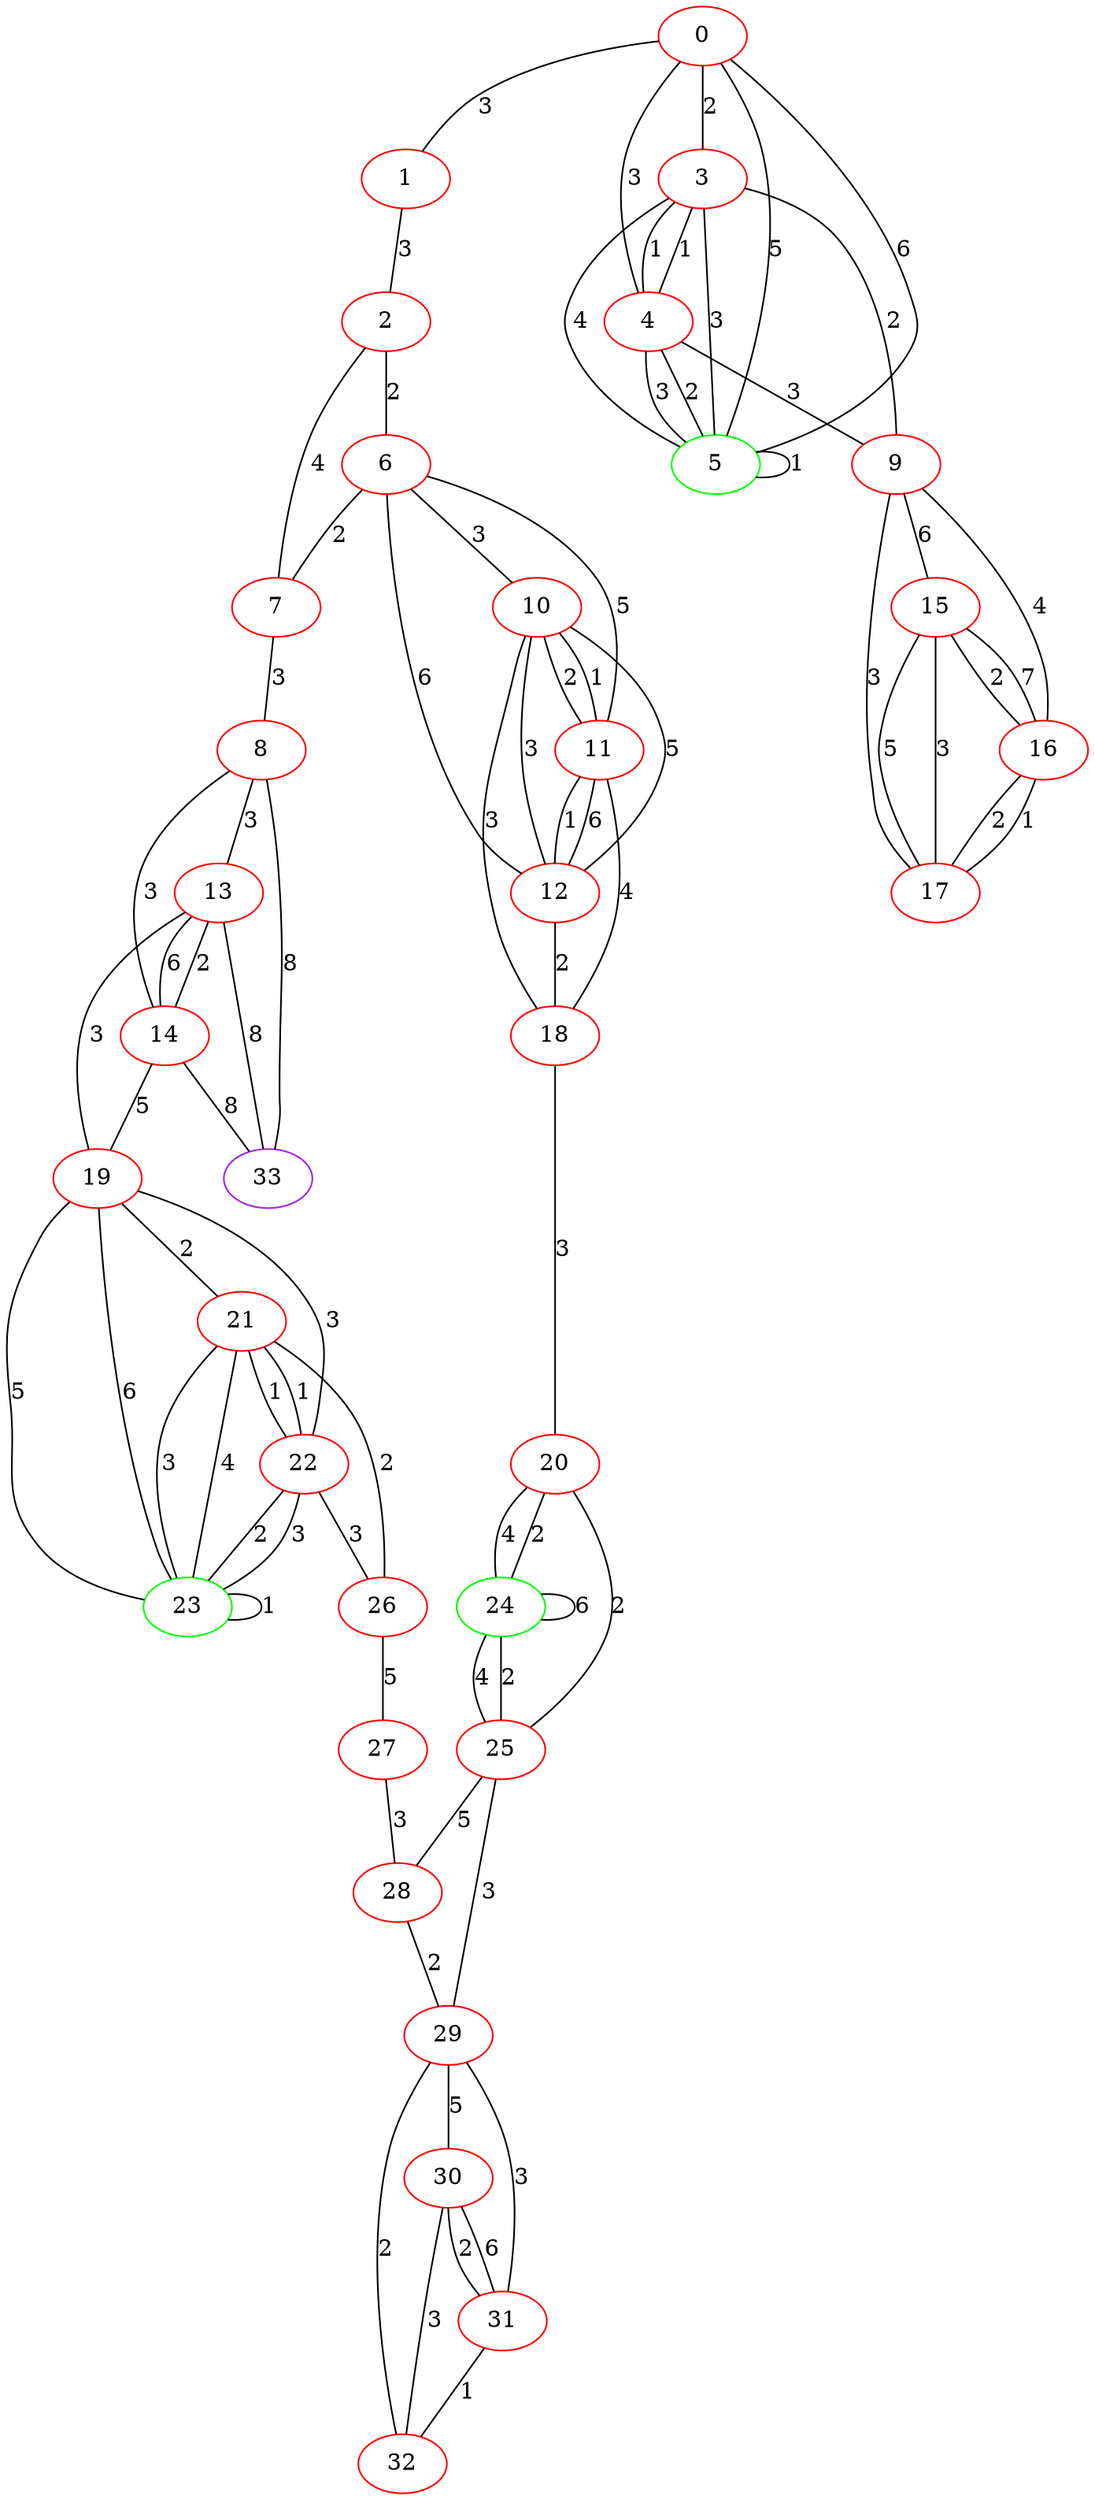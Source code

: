 graph "" {
0 [color=red, weight=1];
1 [color=red, weight=1];
2 [color=red, weight=1];
3 [color=red, weight=1];
4 [color=red, weight=1];
5 [color=green, weight=2];
6 [color=red, weight=1];
7 [color=red, weight=1];
8 [color=red, weight=1];
9 [color=red, weight=1];
10 [color=red, weight=1];
11 [color=red, weight=1];
12 [color=red, weight=1];
13 [color=red, weight=1];
14 [color=red, weight=1];
15 [color=red, weight=1];
16 [color=red, weight=1];
17 [color=red, weight=1];
18 [color=red, weight=1];
19 [color=red, weight=1];
20 [color=red, weight=1];
21 [color=red, weight=1];
22 [color=red, weight=1];
23 [color=green, weight=2];
24 [color=green, weight=2];
25 [color=red, weight=1];
26 [color=red, weight=1];
27 [color=red, weight=1];
28 [color=red, weight=1];
29 [color=red, weight=1];
30 [color=red, weight=1];
31 [color=red, weight=1];
32 [color=red, weight=1];
33 [color=purple, weight=4];
0 -- 1  [key=0, label=3];
0 -- 3  [key=0, label=2];
0 -- 4  [key=0, label=3];
0 -- 5  [key=0, label=5];
0 -- 5  [key=1, label=6];
1 -- 2  [key=0, label=3];
2 -- 6  [key=0, label=2];
2 -- 7  [key=0, label=4];
3 -- 9  [key=0, label=2];
3 -- 4  [key=0, label=1];
3 -- 4  [key=1, label=1];
3 -- 5  [key=0, label=3];
3 -- 5  [key=1, label=4];
4 -- 9  [key=0, label=3];
4 -- 5  [key=0, label=2];
4 -- 5  [key=1, label=3];
5 -- 5  [key=0, label=1];
6 -- 11  [key=0, label=5];
6 -- 12  [key=0, label=6];
6 -- 10  [key=0, label=3];
6 -- 7  [key=0, label=2];
7 -- 8  [key=0, label=3];
8 -- 33  [key=0, label=8];
8 -- 13  [key=0, label=3];
8 -- 14  [key=0, label=3];
9 -- 16  [key=0, label=4];
9 -- 17  [key=0, label=3];
9 -- 15  [key=0, label=6];
10 -- 18  [key=0, label=3];
10 -- 11  [key=0, label=1];
10 -- 11  [key=1, label=2];
10 -- 12  [key=0, label=5];
10 -- 12  [key=1, label=3];
11 -- 12  [key=0, label=6];
11 -- 12  [key=1, label=1];
11 -- 18  [key=0, label=4];
12 -- 18  [key=0, label=2];
13 -- 33  [key=0, label=8];
13 -- 19  [key=0, label=3];
13 -- 14  [key=0, label=6];
13 -- 14  [key=1, label=2];
14 -- 33  [key=0, label=8];
14 -- 19  [key=0, label=5];
15 -- 16  [key=0, label=7];
15 -- 16  [key=1, label=2];
15 -- 17  [key=0, label=5];
15 -- 17  [key=1, label=3];
16 -- 17  [key=0, label=2];
16 -- 17  [key=1, label=1];
18 -- 20  [key=0, label=3];
19 -- 21  [key=0, label=2];
19 -- 22  [key=0, label=3];
19 -- 23  [key=0, label=5];
19 -- 23  [key=1, label=6];
20 -- 24  [key=0, label=2];
20 -- 24  [key=1, label=4];
20 -- 25  [key=0, label=2];
21 -- 26  [key=0, label=2];
21 -- 22  [key=0, label=1];
21 -- 22  [key=1, label=1];
21 -- 23  [key=0, label=3];
21 -- 23  [key=1, label=4];
22 -- 26  [key=0, label=3];
22 -- 23  [key=0, label=2];
22 -- 23  [key=1, label=3];
23 -- 23  [key=0, label=1];
24 -- 24  [key=0, label=6];
24 -- 25  [key=0, label=4];
24 -- 25  [key=1, label=2];
25 -- 28  [key=0, label=5];
25 -- 29  [key=0, label=3];
26 -- 27  [key=0, label=5];
27 -- 28  [key=0, label=3];
28 -- 29  [key=0, label=2];
29 -- 32  [key=0, label=2];
29 -- 30  [key=0, label=5];
29 -- 31  [key=0, label=3];
30 -- 32  [key=0, label=3];
30 -- 31  [key=0, label=2];
30 -- 31  [key=1, label=6];
31 -- 32  [key=0, label=1];
}

